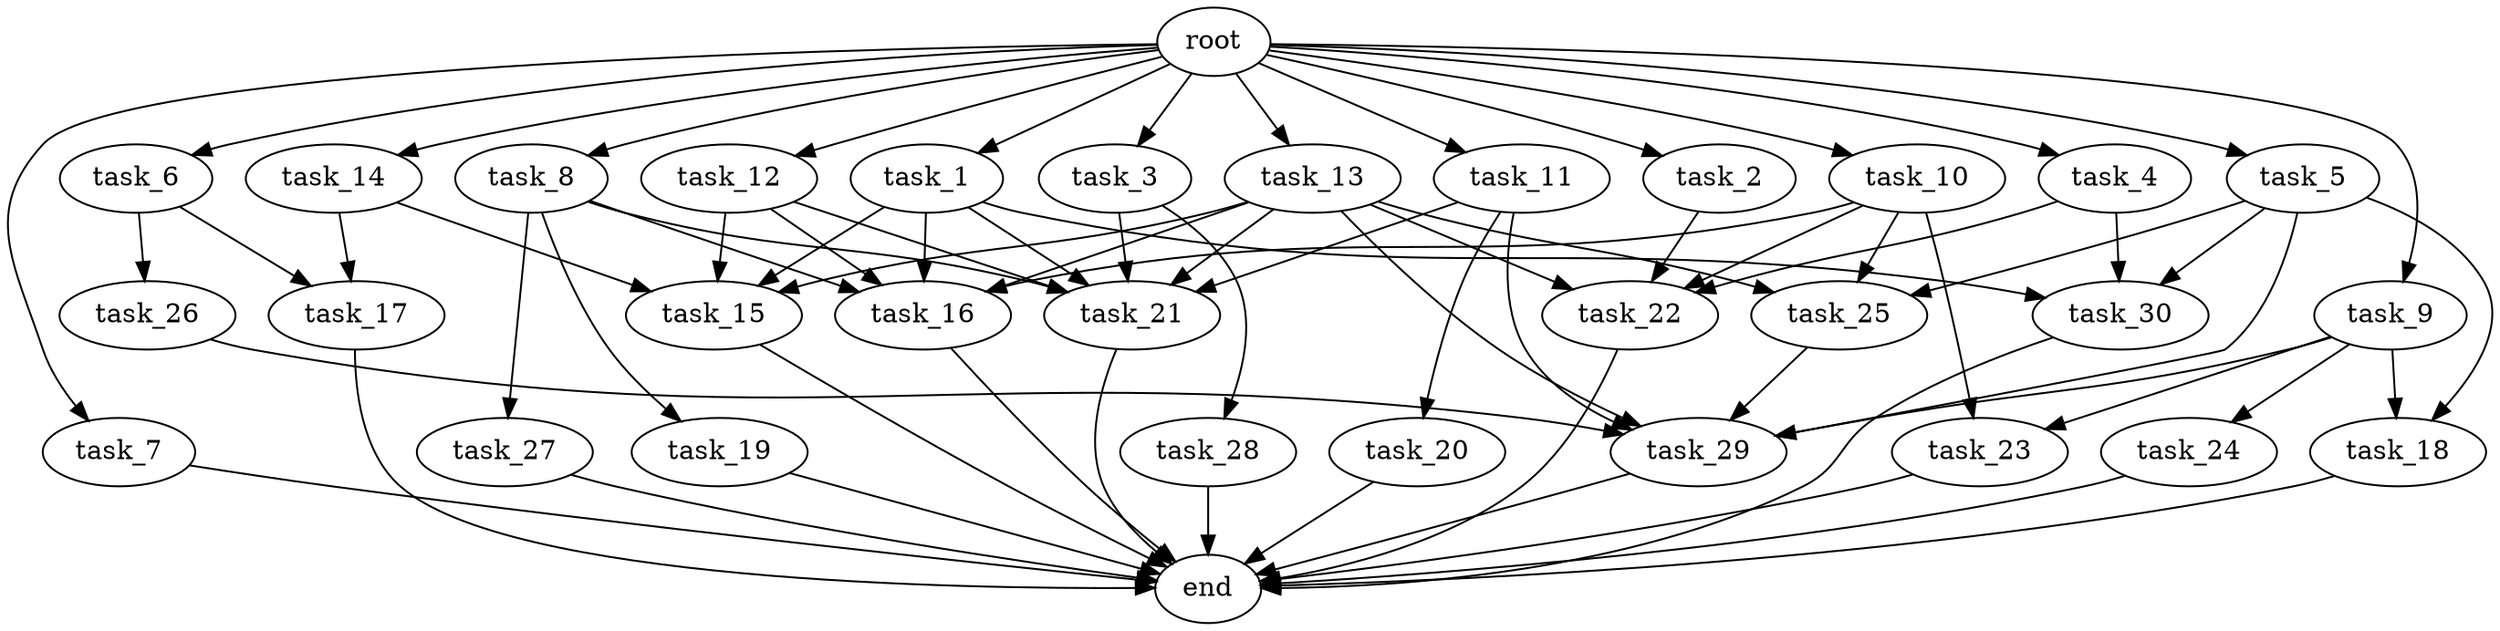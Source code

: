 digraph G {
  root [size="0.000000e+00"];
  task_1 [size="3.027264e+09"];
  task_2 [size="1.251770e+09"];
  task_3 [size="1.397453e+08"];
  task_4 [size="1.120013e+09"];
  task_5 [size="1.598366e+08"];
  task_6 [size="9.705233e+09"];
  task_7 [size="8.590261e+09"];
  task_8 [size="2.093086e+09"];
  task_9 [size="6.486584e+09"];
  task_10 [size="6.497749e+09"];
  task_11 [size="4.358449e+09"];
  task_12 [size="6.260965e+09"];
  task_13 [size="7.900325e+09"];
  task_14 [size="1.909954e+09"];
  task_15 [size="3.009878e+09"];
  task_16 [size="4.634792e+09"];
  task_17 [size="4.740417e+09"];
  task_18 [size="2.191465e+08"];
  task_19 [size="1.661889e+09"];
  task_20 [size="1.525070e+09"];
  task_21 [size="7.026278e+09"];
  task_22 [size="9.638705e+09"];
  task_23 [size="4.715420e+09"];
  task_24 [size="8.598105e+09"];
  task_25 [size="5.852677e+09"];
  task_26 [size="2.014183e+09"];
  task_27 [size="5.694735e+09"];
  task_28 [size="8.338551e+09"];
  task_29 [size="5.101709e+08"];
  task_30 [size="7.973494e+07"];
  end [size="0.000000e+00"];

  root -> task_1 [size="1.000000e-12"];
  root -> task_2 [size="1.000000e-12"];
  root -> task_3 [size="1.000000e-12"];
  root -> task_4 [size="1.000000e-12"];
  root -> task_5 [size="1.000000e-12"];
  root -> task_6 [size="1.000000e-12"];
  root -> task_7 [size="1.000000e-12"];
  root -> task_8 [size="1.000000e-12"];
  root -> task_9 [size="1.000000e-12"];
  root -> task_10 [size="1.000000e-12"];
  root -> task_11 [size="1.000000e-12"];
  root -> task_12 [size="1.000000e-12"];
  root -> task_13 [size="1.000000e-12"];
  root -> task_14 [size="1.000000e-12"];
  task_1 -> task_15 [size="7.524694e+07"];
  task_1 -> task_16 [size="9.269584e+07"];
  task_1 -> task_21 [size="1.171046e+08"];
  task_1 -> task_30 [size="2.657831e+06"];
  task_2 -> task_22 [size="2.409676e+08"];
  task_3 -> task_21 [size="1.171046e+08"];
  task_3 -> task_28 [size="8.338551e+08"];
  task_4 -> task_22 [size="2.409676e+08"];
  task_4 -> task_30 [size="2.657831e+06"];
  task_5 -> task_18 [size="1.095732e+07"];
  task_5 -> task_25 [size="1.950892e+08"];
  task_5 -> task_29 [size="8.502848e+06"];
  task_5 -> task_30 [size="2.657831e+06"];
  task_6 -> task_17 [size="2.370208e+08"];
  task_6 -> task_26 [size="2.014183e+08"];
  task_7 -> end [size="1.000000e-12"];
  task_8 -> task_16 [size="9.269584e+07"];
  task_8 -> task_19 [size="1.661889e+08"];
  task_8 -> task_21 [size="1.171046e+08"];
  task_8 -> task_27 [size="5.694735e+08"];
  task_9 -> task_18 [size="1.095732e+07"];
  task_9 -> task_23 [size="2.357710e+08"];
  task_9 -> task_24 [size="8.598105e+08"];
  task_9 -> task_29 [size="8.502848e+06"];
  task_10 -> task_16 [size="9.269584e+07"];
  task_10 -> task_22 [size="2.409676e+08"];
  task_10 -> task_23 [size="2.357710e+08"];
  task_10 -> task_25 [size="1.950892e+08"];
  task_11 -> task_20 [size="1.525070e+08"];
  task_11 -> task_21 [size="1.171046e+08"];
  task_11 -> task_29 [size="8.502848e+06"];
  task_12 -> task_15 [size="7.524694e+07"];
  task_12 -> task_16 [size="9.269584e+07"];
  task_12 -> task_21 [size="1.171046e+08"];
  task_13 -> task_15 [size="7.524694e+07"];
  task_13 -> task_16 [size="9.269584e+07"];
  task_13 -> task_21 [size="1.171046e+08"];
  task_13 -> task_22 [size="2.409676e+08"];
  task_13 -> task_25 [size="1.950892e+08"];
  task_13 -> task_29 [size="8.502848e+06"];
  task_14 -> task_15 [size="7.524694e+07"];
  task_14 -> task_17 [size="2.370208e+08"];
  task_15 -> end [size="1.000000e-12"];
  task_16 -> end [size="1.000000e-12"];
  task_17 -> end [size="1.000000e-12"];
  task_18 -> end [size="1.000000e-12"];
  task_19 -> end [size="1.000000e-12"];
  task_20 -> end [size="1.000000e-12"];
  task_21 -> end [size="1.000000e-12"];
  task_22 -> end [size="1.000000e-12"];
  task_23 -> end [size="1.000000e-12"];
  task_24 -> end [size="1.000000e-12"];
  task_25 -> task_29 [size="8.502848e+06"];
  task_26 -> task_29 [size="8.502848e+06"];
  task_27 -> end [size="1.000000e-12"];
  task_28 -> end [size="1.000000e-12"];
  task_29 -> end [size="1.000000e-12"];
  task_30 -> end [size="1.000000e-12"];
}
